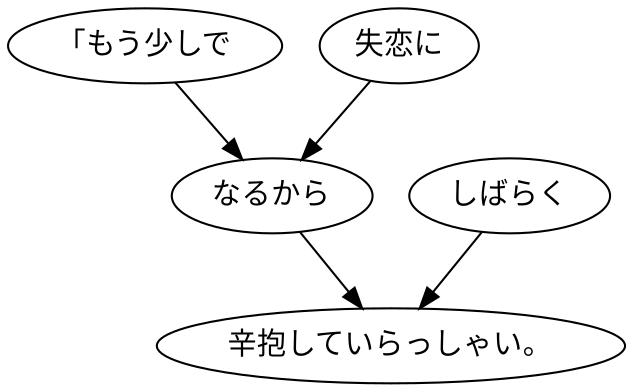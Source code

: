 digraph graph3617 {
	node0 [label="「もう少しで"];
	node1 [label="失恋に"];
	node2 [label="なるから"];
	node3 [label="しばらく"];
	node4 [label="辛抱していらっしゃい。"];
	node0 -> node2;
	node1 -> node2;
	node2 -> node4;
	node3 -> node4;
}
